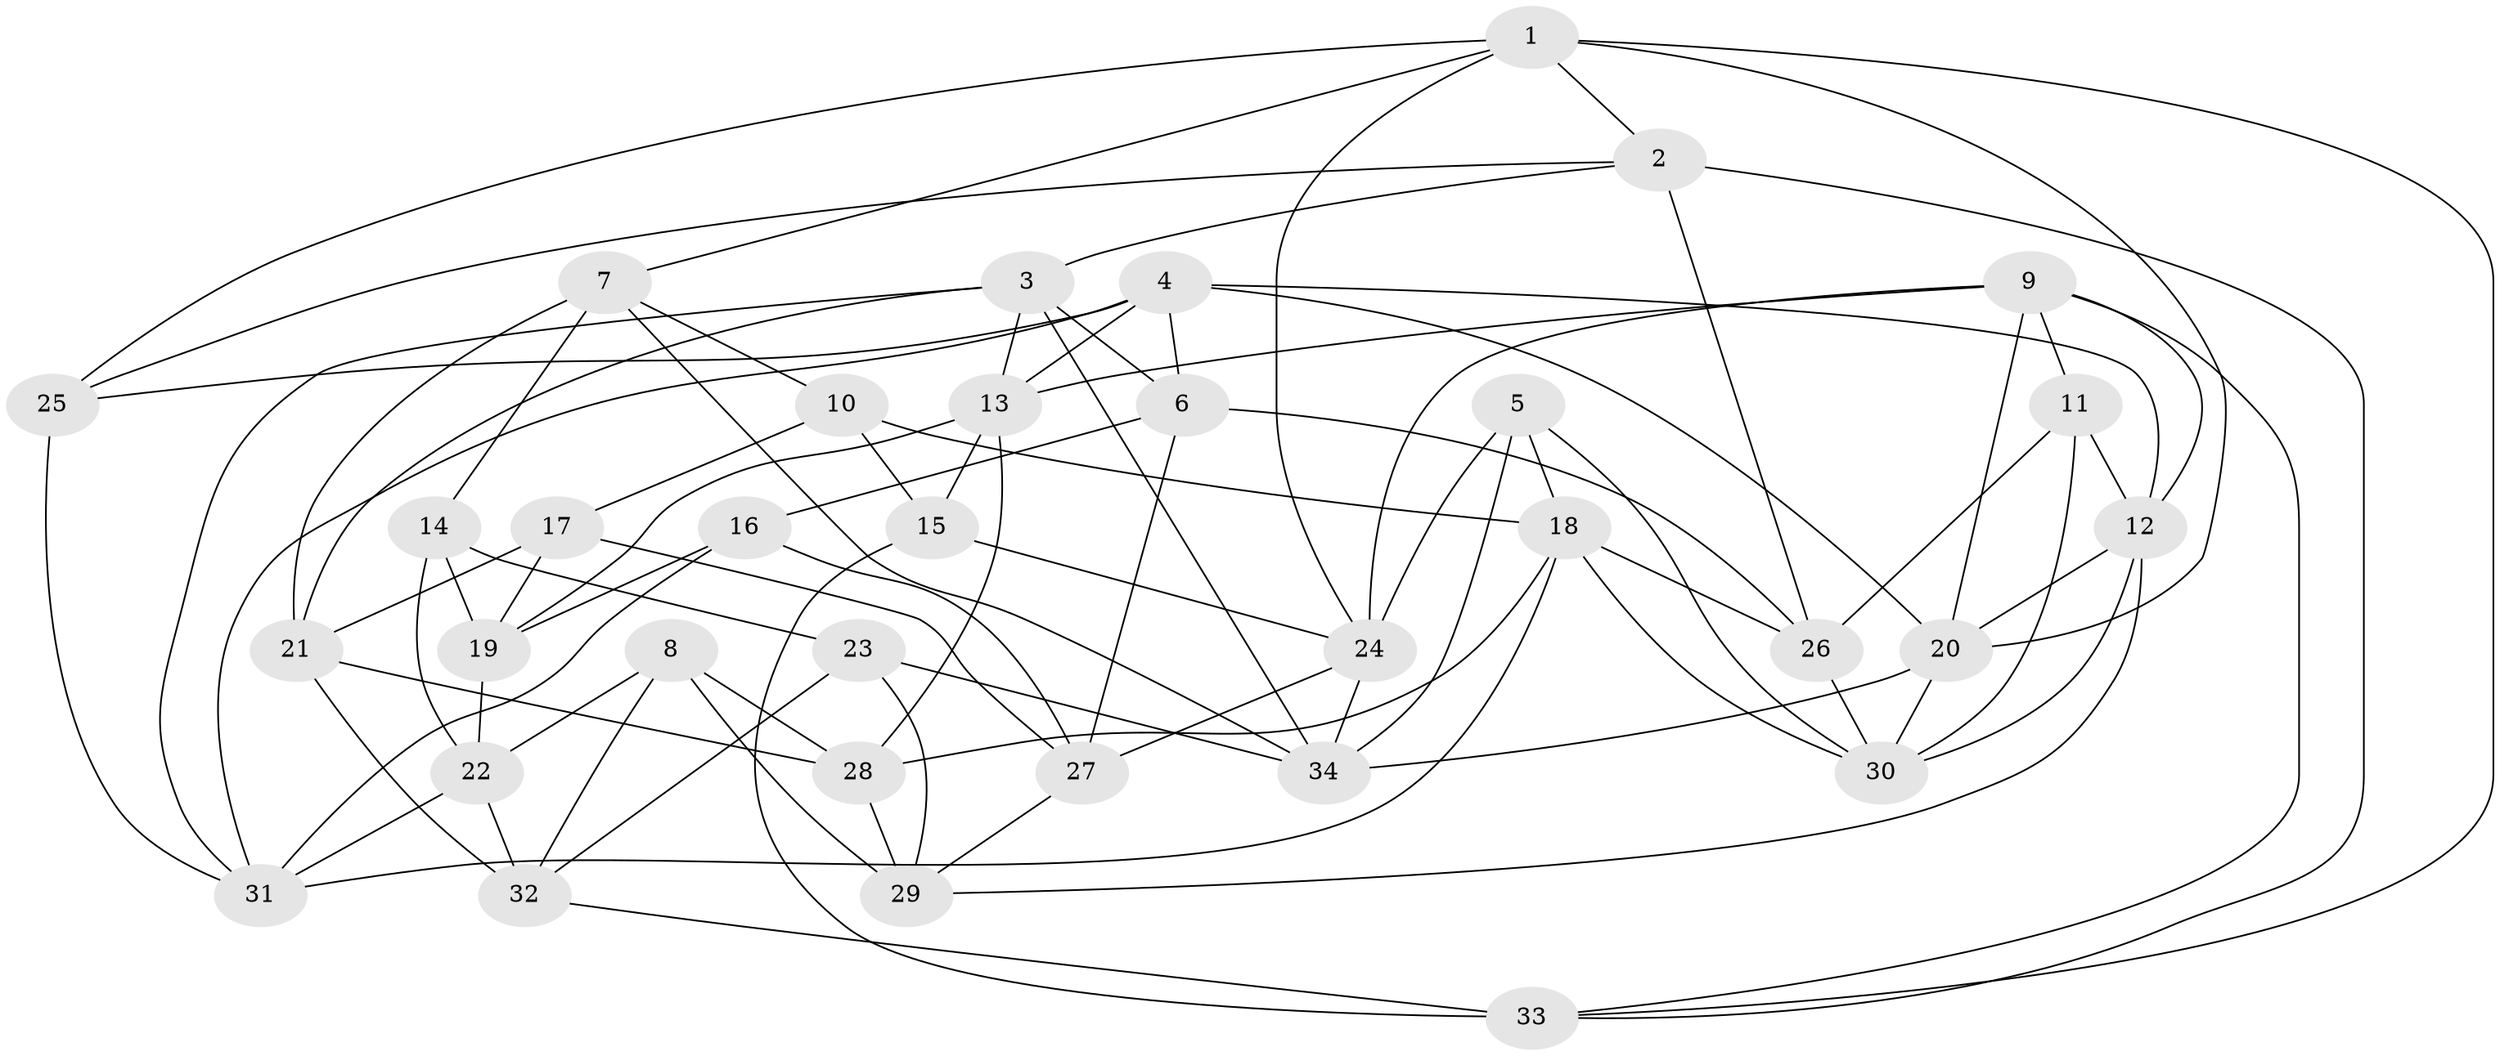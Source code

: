 // original degree distribution, {4: 1.0}
// Generated by graph-tools (version 1.1) at 2025/02/03/09/25 03:02:58]
// undirected, 34 vertices, 86 edges
graph export_dot {
graph [start="1"]
  node [color=gray90,style=filled];
  1;
  2;
  3;
  4;
  5;
  6;
  7;
  8;
  9;
  10;
  11;
  12;
  13;
  14;
  15;
  16;
  17;
  18;
  19;
  20;
  21;
  22;
  23;
  24;
  25;
  26;
  27;
  28;
  29;
  30;
  31;
  32;
  33;
  34;
  1 -- 2 [weight=1.0];
  1 -- 7 [weight=1.0];
  1 -- 20 [weight=1.0];
  1 -- 24 [weight=1.0];
  1 -- 25 [weight=1.0];
  1 -- 33 [weight=1.0];
  2 -- 3 [weight=1.0];
  2 -- 25 [weight=1.0];
  2 -- 26 [weight=2.0];
  2 -- 33 [weight=1.0];
  3 -- 6 [weight=1.0];
  3 -- 13 [weight=1.0];
  3 -- 21 [weight=1.0];
  3 -- 31 [weight=1.0];
  3 -- 34 [weight=1.0];
  4 -- 6 [weight=1.0];
  4 -- 12 [weight=1.0];
  4 -- 13 [weight=1.0];
  4 -- 20 [weight=1.0];
  4 -- 25 [weight=1.0];
  4 -- 31 [weight=1.0];
  5 -- 18 [weight=1.0];
  5 -- 24 [weight=1.0];
  5 -- 30 [weight=1.0];
  5 -- 34 [weight=1.0];
  6 -- 16 [weight=2.0];
  6 -- 26 [weight=1.0];
  6 -- 27 [weight=1.0];
  7 -- 10 [weight=1.0];
  7 -- 14 [weight=2.0];
  7 -- 21 [weight=1.0];
  7 -- 34 [weight=1.0];
  8 -- 22 [weight=1.0];
  8 -- 28 [weight=2.0];
  8 -- 29 [weight=2.0];
  8 -- 32 [weight=1.0];
  9 -- 11 [weight=1.0];
  9 -- 12 [weight=1.0];
  9 -- 13 [weight=1.0];
  9 -- 20 [weight=1.0];
  9 -- 24 [weight=1.0];
  9 -- 33 [weight=1.0];
  10 -- 15 [weight=2.0];
  10 -- 17 [weight=2.0];
  10 -- 18 [weight=1.0];
  11 -- 12 [weight=1.0];
  11 -- 26 [weight=1.0];
  11 -- 30 [weight=1.0];
  12 -- 20 [weight=1.0];
  12 -- 29 [weight=1.0];
  12 -- 30 [weight=1.0];
  13 -- 15 [weight=1.0];
  13 -- 19 [weight=1.0];
  13 -- 28 [weight=1.0];
  14 -- 19 [weight=1.0];
  14 -- 22 [weight=2.0];
  14 -- 23 [weight=1.0];
  15 -- 24 [weight=1.0];
  15 -- 33 [weight=2.0];
  16 -- 19 [weight=1.0];
  16 -- 27 [weight=2.0];
  16 -- 31 [weight=1.0];
  17 -- 19 [weight=2.0];
  17 -- 21 [weight=1.0];
  17 -- 27 [weight=1.0];
  18 -- 26 [weight=1.0];
  18 -- 28 [weight=1.0];
  18 -- 30 [weight=1.0];
  18 -- 31 [weight=1.0];
  19 -- 22 [weight=1.0];
  20 -- 30 [weight=1.0];
  20 -- 34 [weight=1.0];
  21 -- 28 [weight=1.0];
  21 -- 32 [weight=2.0];
  22 -- 31 [weight=1.0];
  22 -- 32 [weight=1.0];
  23 -- 29 [weight=1.0];
  23 -- 32 [weight=1.0];
  23 -- 34 [weight=1.0];
  24 -- 27 [weight=1.0];
  24 -- 34 [weight=1.0];
  25 -- 31 [weight=1.0];
  26 -- 30 [weight=1.0];
  27 -- 29 [weight=1.0];
  28 -- 29 [weight=1.0];
  32 -- 33 [weight=1.0];
}
